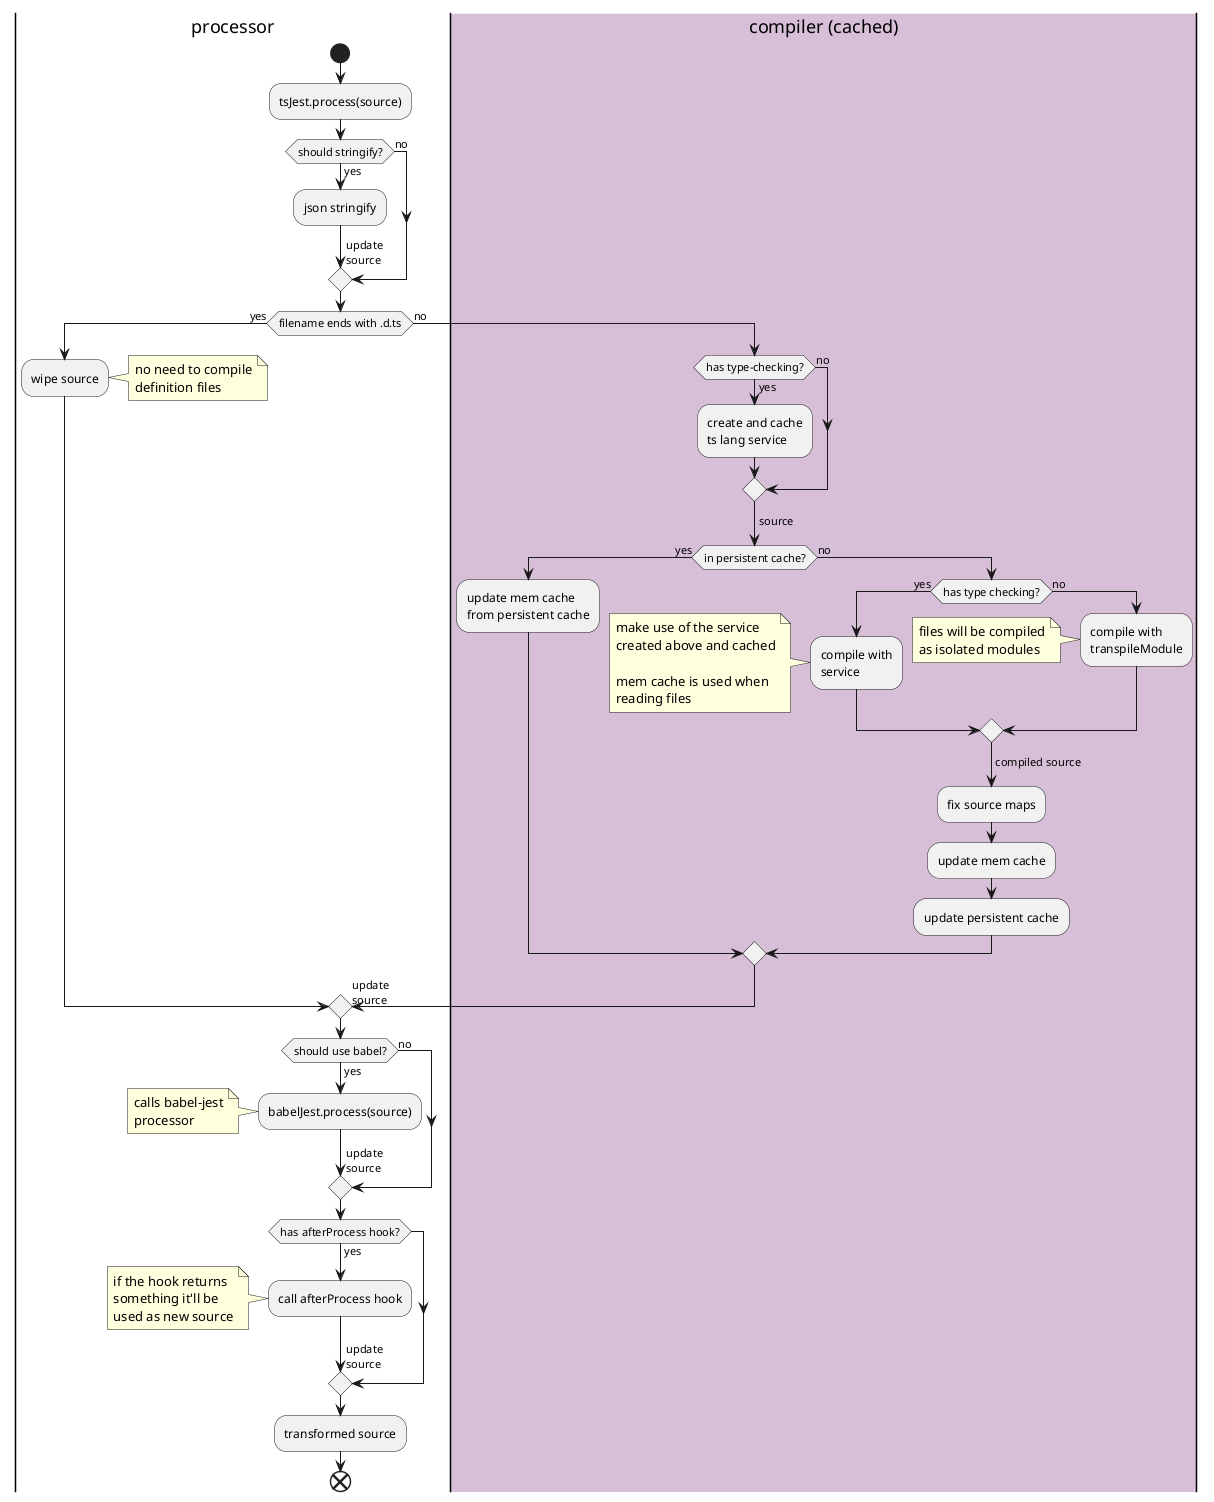 @startuml


|processor|
start

:tsJest.process(source);

if (should stringify?) then (yes)
  :json stringify;
  -> update
  source;

else (no)
endif

if (filename ends with .d.ts) then (yes)
  :wipe source;
  note right
    no need to compile
    definition files
  end note

else (no)

  |#Thistle|compiler (cached)|
  if (has type-checking?) then (yes)
    :create and cache
    ts lang service;
  else (no)
  endif

  -> source;

  if (in persistent cache?) then (yes)
    :update mem cache
    from persistent cache;

  else (no)
    if (has type checking?) then (yes)
      :compile with
      service;
      note left
        make use of the service
        created above and cached

        mem cache is used when
        reading files
      end note

    else (no)
      :compile with
      transpileModule;
      note left
        files will be compiled
        as isolated modules
      end note

    endif

    -> compiled source;

    :fix source maps;
    :update mem cache;
    :update persistent cache;

  endif
  |processor|

  -> update
  source;

endif

if (should use babel?) then (yes)
  :babelJest.process(source);
  note left
    calls babel-jest
    processor
  end note
  -> update
  source;

else (no)
endif

if (has afterProcess hook?) then (yes)
  :call afterProcess hook;
  -> update
  source;
  note left
    if the hook returns
    something it'll be
    used as new source
  end note

endif

:transformed source;

end


@enduml